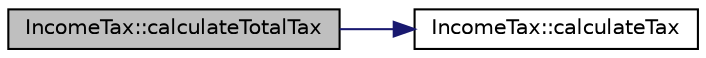 digraph "IncomeTax::calculateTotalTax"
{
 // LATEX_PDF_SIZE
  edge [fontname="Helvetica",fontsize="10",labelfontname="Helvetica",labelfontsize="10"];
  node [fontname="Helvetica",fontsize="10",shape=record];
  rankdir="LR";
  Node1 [label="IncomeTax::calculateTotalTax",height=0.2,width=0.4,color="black", fillcolor="grey75", style="filled", fontcolor="black",tooltip="Calculates the total tax."];
  Node1 -> Node2 [color="midnightblue",fontsize="10",style="solid",fontname="Helvetica"];
  Node2 [label="IncomeTax::calculateTax",height=0.2,width=0.4,color="black", fillcolor="white", style="filled",URL="$classIncomeTax.html#a9c2bbca8ef05dae50831ef4a7c69de61",tooltip="Calculates tax for a given amount."];
}
